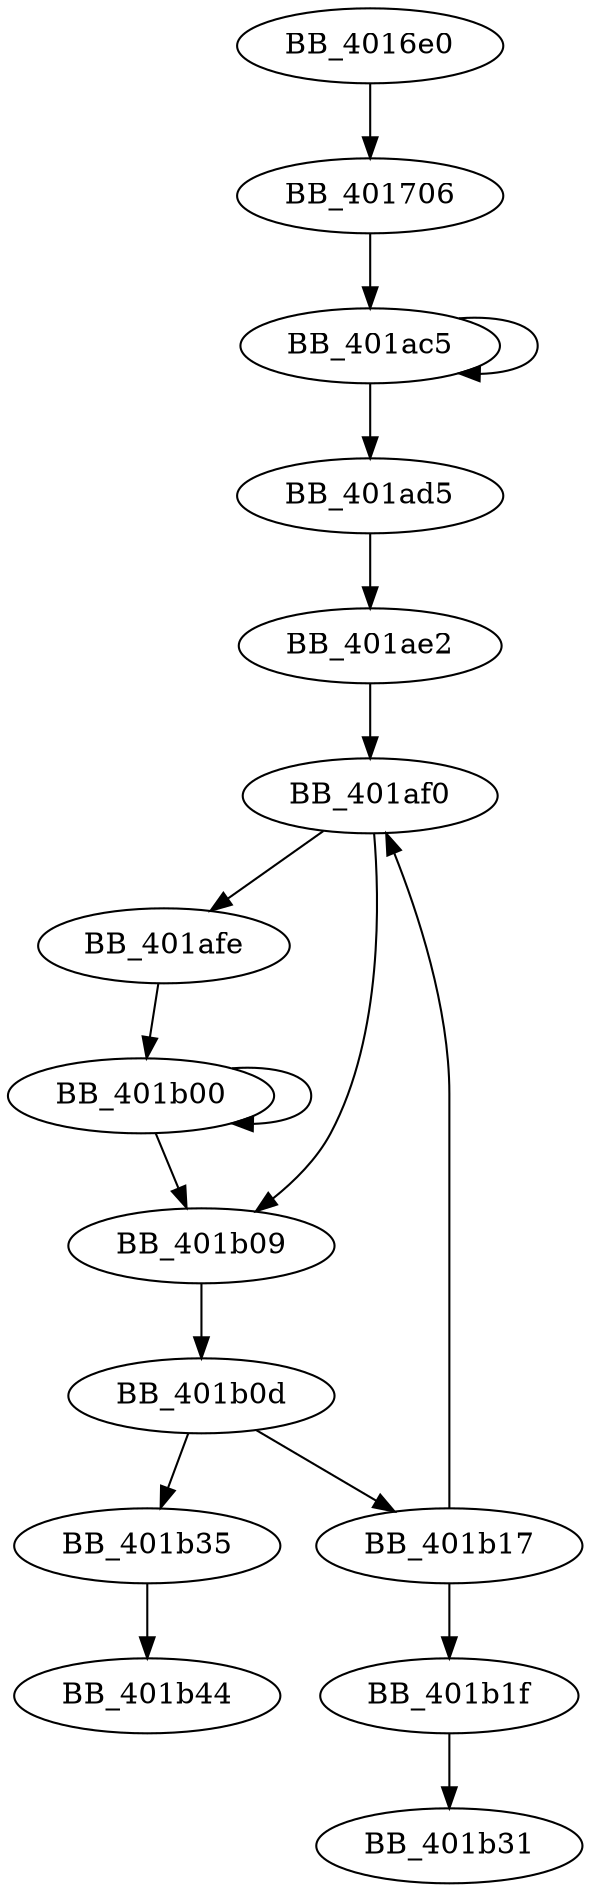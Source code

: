 DiGraph sub_4016E0{
BB_4016e0->BB_401706
BB_401706->BB_401ac5
BB_401ac5->BB_401ac5
BB_401ac5->BB_401ad5
BB_401ad5->BB_401ae2
BB_401ae2->BB_401af0
BB_401af0->BB_401afe
BB_401af0->BB_401b09
BB_401afe->BB_401b00
BB_401b00->BB_401b00
BB_401b00->BB_401b09
BB_401b09->BB_401b0d
BB_401b0d->BB_401b17
BB_401b0d->BB_401b35
BB_401b17->BB_401af0
BB_401b17->BB_401b1f
BB_401b1f->BB_401b31
BB_401b35->BB_401b44
}
